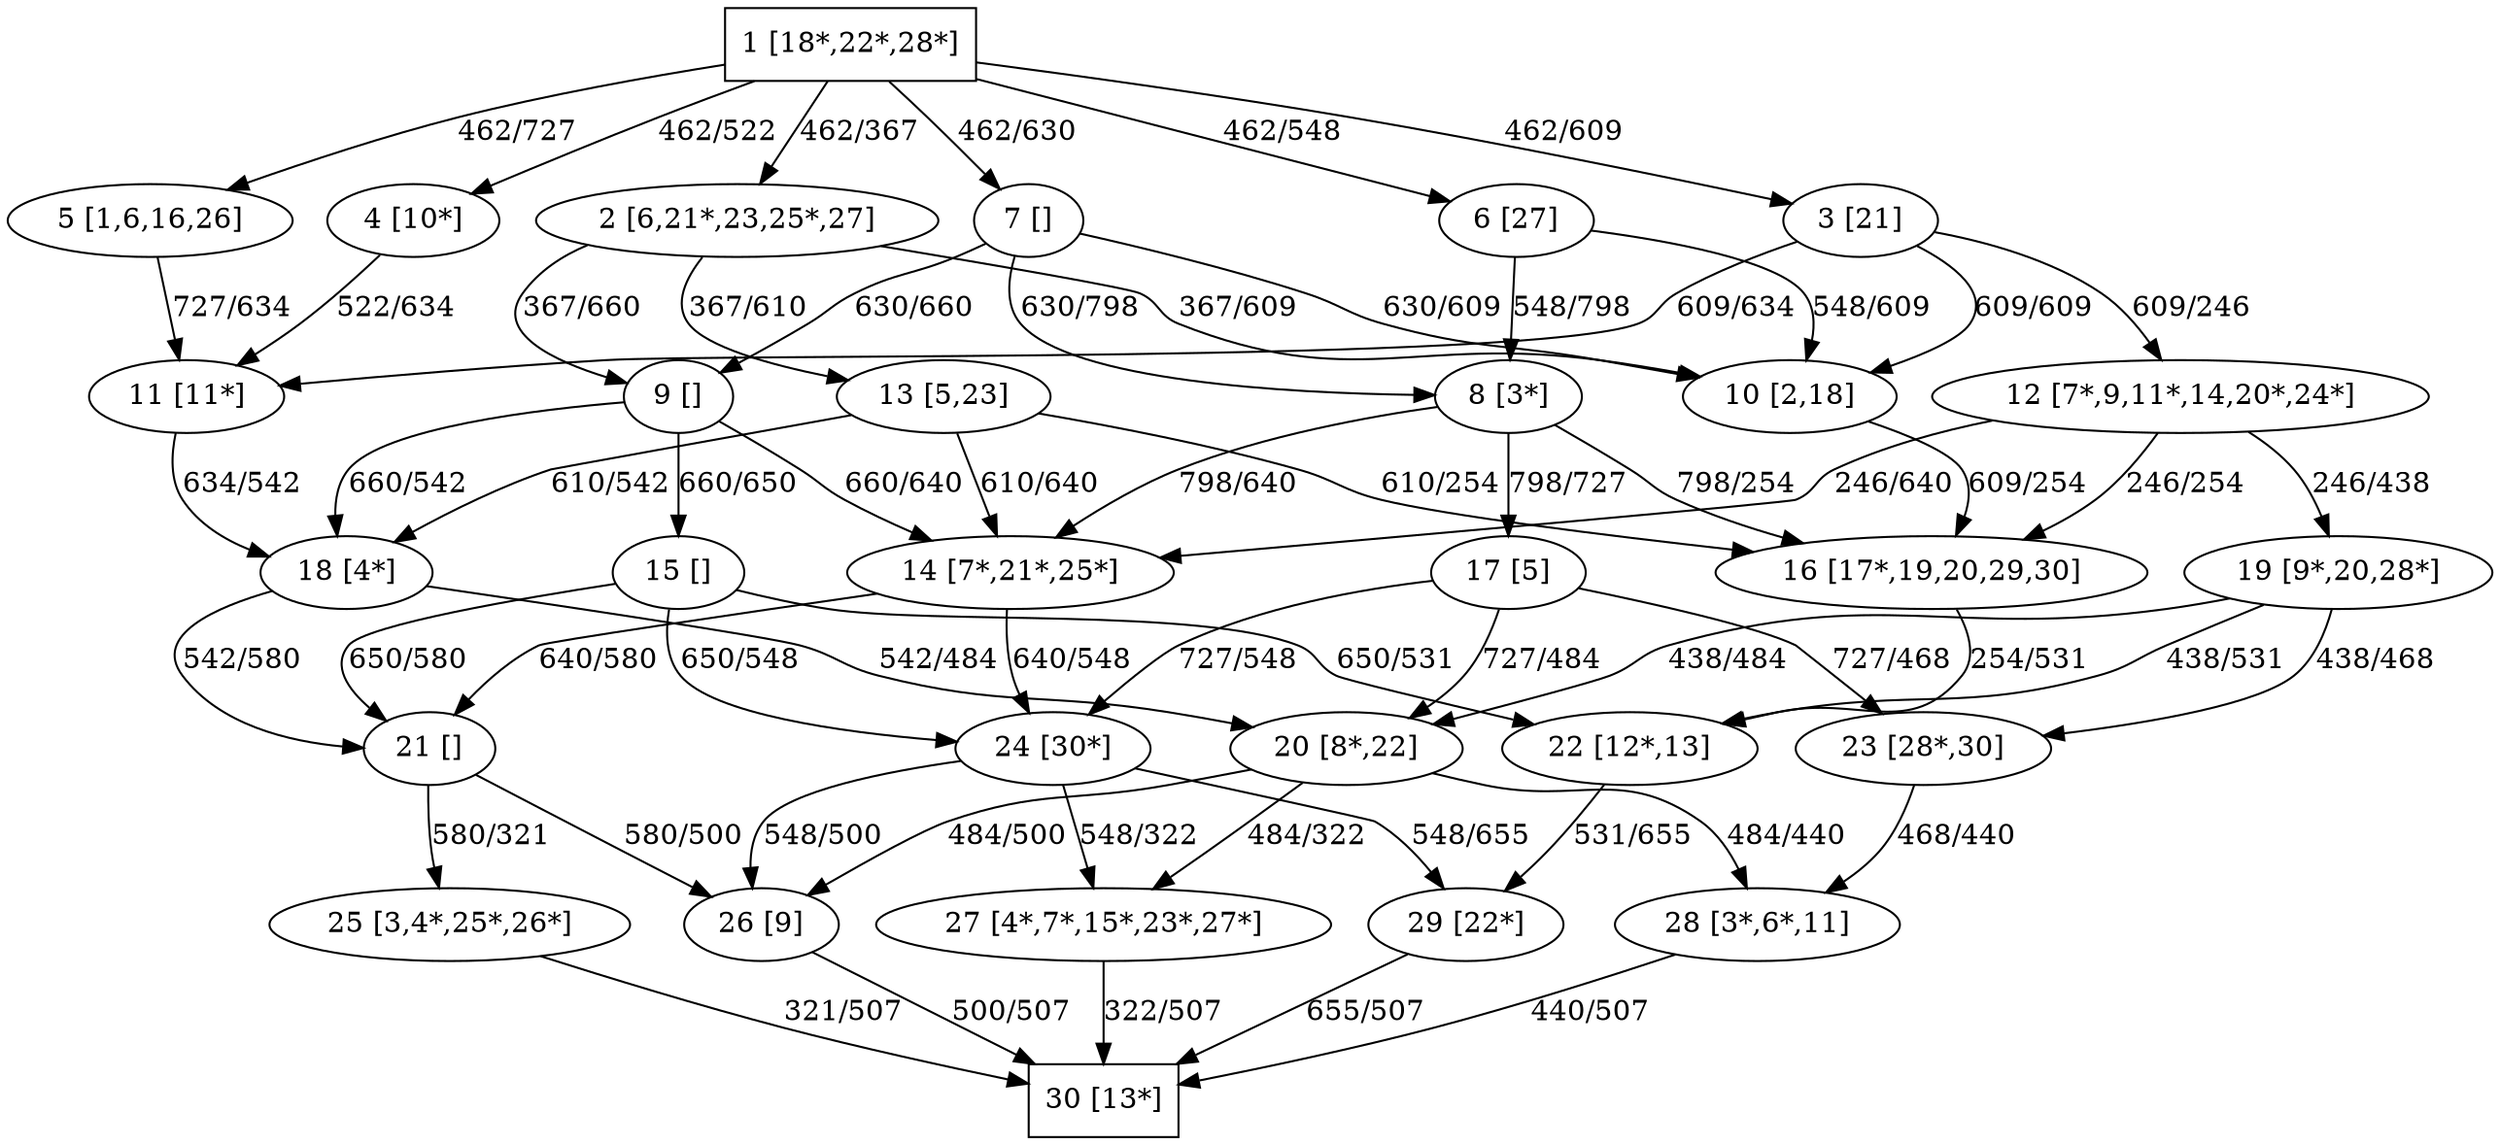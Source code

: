 strict digraph graph_30_2_1 {
	rankdir=UD;
	1 [label="1 [18*,22*,28*]" shape=box];
	2 [label="2 [6,21*,23,25*,27]"];
	3 [label="3 [21]"];
	4 [label="4 [10*]"];
	5 [label="5 [1,6,16,26]"];
	6 [label="6 [27]"];
	7 [label="7 []"];
	8 [label="8 [3*]"];
	9 [label="9 []"];
	10 [label="10 [2,18]"];
	11 [label="11 [11*]"];
	12 [label="12 [7*,9,11*,14,20*,24*]"];
	13 [label="13 [5,23]"];
	14 [label="14 [7*,21*,25*]"];
	15 [label="15 []"];
	16 [label="16 [17*,19,20,29,30]"];
	17 [label="17 [5]"];
	18 [label="18 [4*]"];
	19 [label="19 [9*,20,28*]"];
	20 [label="20 [8*,22]"];
	21 [label="21 []"];
	22 [label="22 [12*,13]"];
	23 [label="23 [28*,30]"];
	24 [label="24 [30*]"];
	25 [label="25 [3,4*,25*,26*]"];
	26 [label="26 [9]"];
	27 [label="27 [4*,7*,15*,23*,27*]"];
	28 [label="28 [3*,6*,11]"];
	29 [label="29 [22*]"];
	30 [label="30 [13*]" shape=box];
	1 -> 2[label="462/367"];
	1 -> 3[label="462/609"];
	1 -> 4[label="462/522"];
	1 -> 5[label="462/727"];
	1 -> 6[label="462/548"];
	1 -> 7[label="462/630"];
	2 -> 13[label="367/610"];
	2 -> 9[label="367/660"];
	2 -> 10[label="367/609"];
	3 -> 12[label="609/246"];
	3 -> 10[label="609/609"];
	3 -> 11[label="609/634"];
	4 -> 11[label="522/634"];
	5 -> 11[label="727/634"];
	6 -> 10[label="548/609"];
	6 -> 8[label="548/798"];
	7 -> 9[label="630/660"];
	7 -> 10[label="630/609"];
	7 -> 8[label="630/798"];
	8 -> 14[label="798/640"];
	8 -> 17[label="798/727"];
	8 -> 16[label="798/254"];
	9 -> 18[label="660/542"];
	9 -> 14[label="660/640"];
	9 -> 15[label="660/650"];
	10 -> 16[label="609/254"];
	11 -> 18[label="634/542"];
	12 -> 16[label="246/254"];
	12 -> 14[label="246/640"];
	12 -> 19[label="246/438"];
	13 -> 18[label="610/542"];
	13 -> 14[label="610/640"];
	13 -> 16[label="610/254"];
	14 -> 24[label="640/548"];
	14 -> 21[label="640/580"];
	15 -> 22[label="650/531"];
	15 -> 24[label="650/548"];
	15 -> 21[label="650/580"];
	16 -> 22[label="254/531"];
	17 -> 24[label="727/548"];
	17 -> 20[label="727/484"];
	17 -> 23[label="727/468"];
	18 -> 20[label="542/484"];
	18 -> 21[label="542/580"];
	19 -> 22[label="438/531"];
	19 -> 20[label="438/484"];
	19 -> 23[label="438/468"];
	20 -> 28[label="484/440"];
	20 -> 27[label="484/322"];
	20 -> 26[label="484/500"];
	21 -> 26[label="580/500"];
	21 -> 25[label="580/321"];
	22 -> 29[label="531/655"];
	23 -> 28[label="468/440"];
	24 -> 29[label="548/655"];
	24 -> 27[label="548/322"];
	24 -> 26[label="548/500"];
	25 -> 30[label="321/507"];
	26 -> 30[label="500/507"];
	27 -> 30[label="322/507"];
	28 -> 30[label="440/507"];
	29 -> 30[label="655/507"];
}
